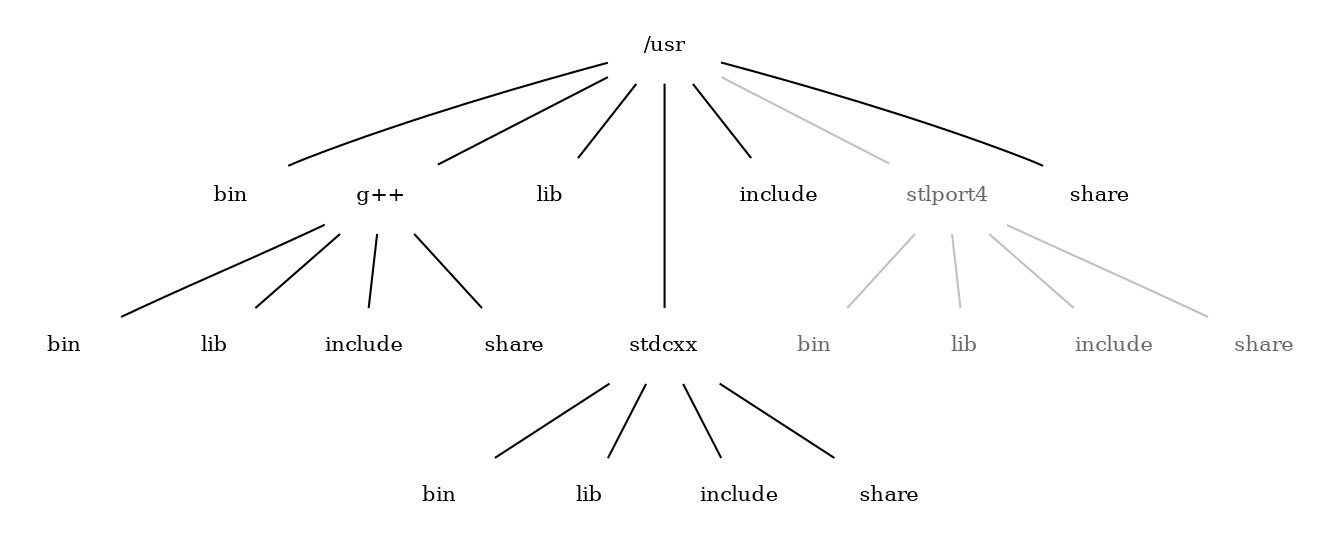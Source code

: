 # C++-filesystem-layout.dot
#
# Describes the projected SFE file system layout of C++ libraries, compiled with
# Sun Studio CC against stdcxx or stlport4, or with g++.
#
# Here is the link to a svg image produced by this file at the SFE Wiki:
# https://sourceforge.net/apps/mediawiki/pkgbuild/index.php?title=File:C%2B%2B-filesystem-layout.svg#file
#
# To locally produce viewable files from this dot file, you need SFEgraphviz.
# dot -T svg -o C++-filesystem-layout.svg C++-filesystem-layout.dot

digraph G {
	node [shape=plaintext,fontsize="10pt"]
	edge [dir=none]
	usr [label="/usr"]
	usr -> bin
	usr -> gpp
	gpp -> gpp_bin
	gpp -> gpp_lib
	gpp -> gpp_include
	gpp -> gpp_share
	usr -> lib
	usr -> stdcxx [minlen=2]
	stdcxx -> sx_bin
	stdcxx -> sx_lib
	stdcxx -> sx_include
	stdcxx -> sx_share
	usr -> include
	usr -> stlport4 [color=gray]
	usr -> share
	stlport4 -> st4_bin [color=gray]
	stlport4 -> st4_lib [color=gray]
	stlport4 -> st4_include [color=gray]
	stlport4 -> st4_share [color=gray]
	sx_bin [label="bin"]
	sx_lib [label="lib"]
	sx_include [label="include"]
	sx_share [label="share"]
	stlport4 [fontcolor=dimgray]
	gpp [label="g++"]
	gpp_bin [label="bin"]
	gpp_lib [label="lib"]
	gpp_include [label="include"]
	gpp_share [label="share"]
	st4_bin [label="bin"] [fontcolor=dimgray]
	st4_lib [label="lib"] [fontcolor=dimgray]
	st4_include [label="include"] [fontcolor=dimgray]
	st4_share [label="share"] [fontcolor=dimgray]
}

#* May 19 2011 - Alex Viskovatoff
#- Packages for libs built with gcc now provide their own headers etc.
#* Feb 03 2011 - Alex Viskovatoff
#- Initial version
